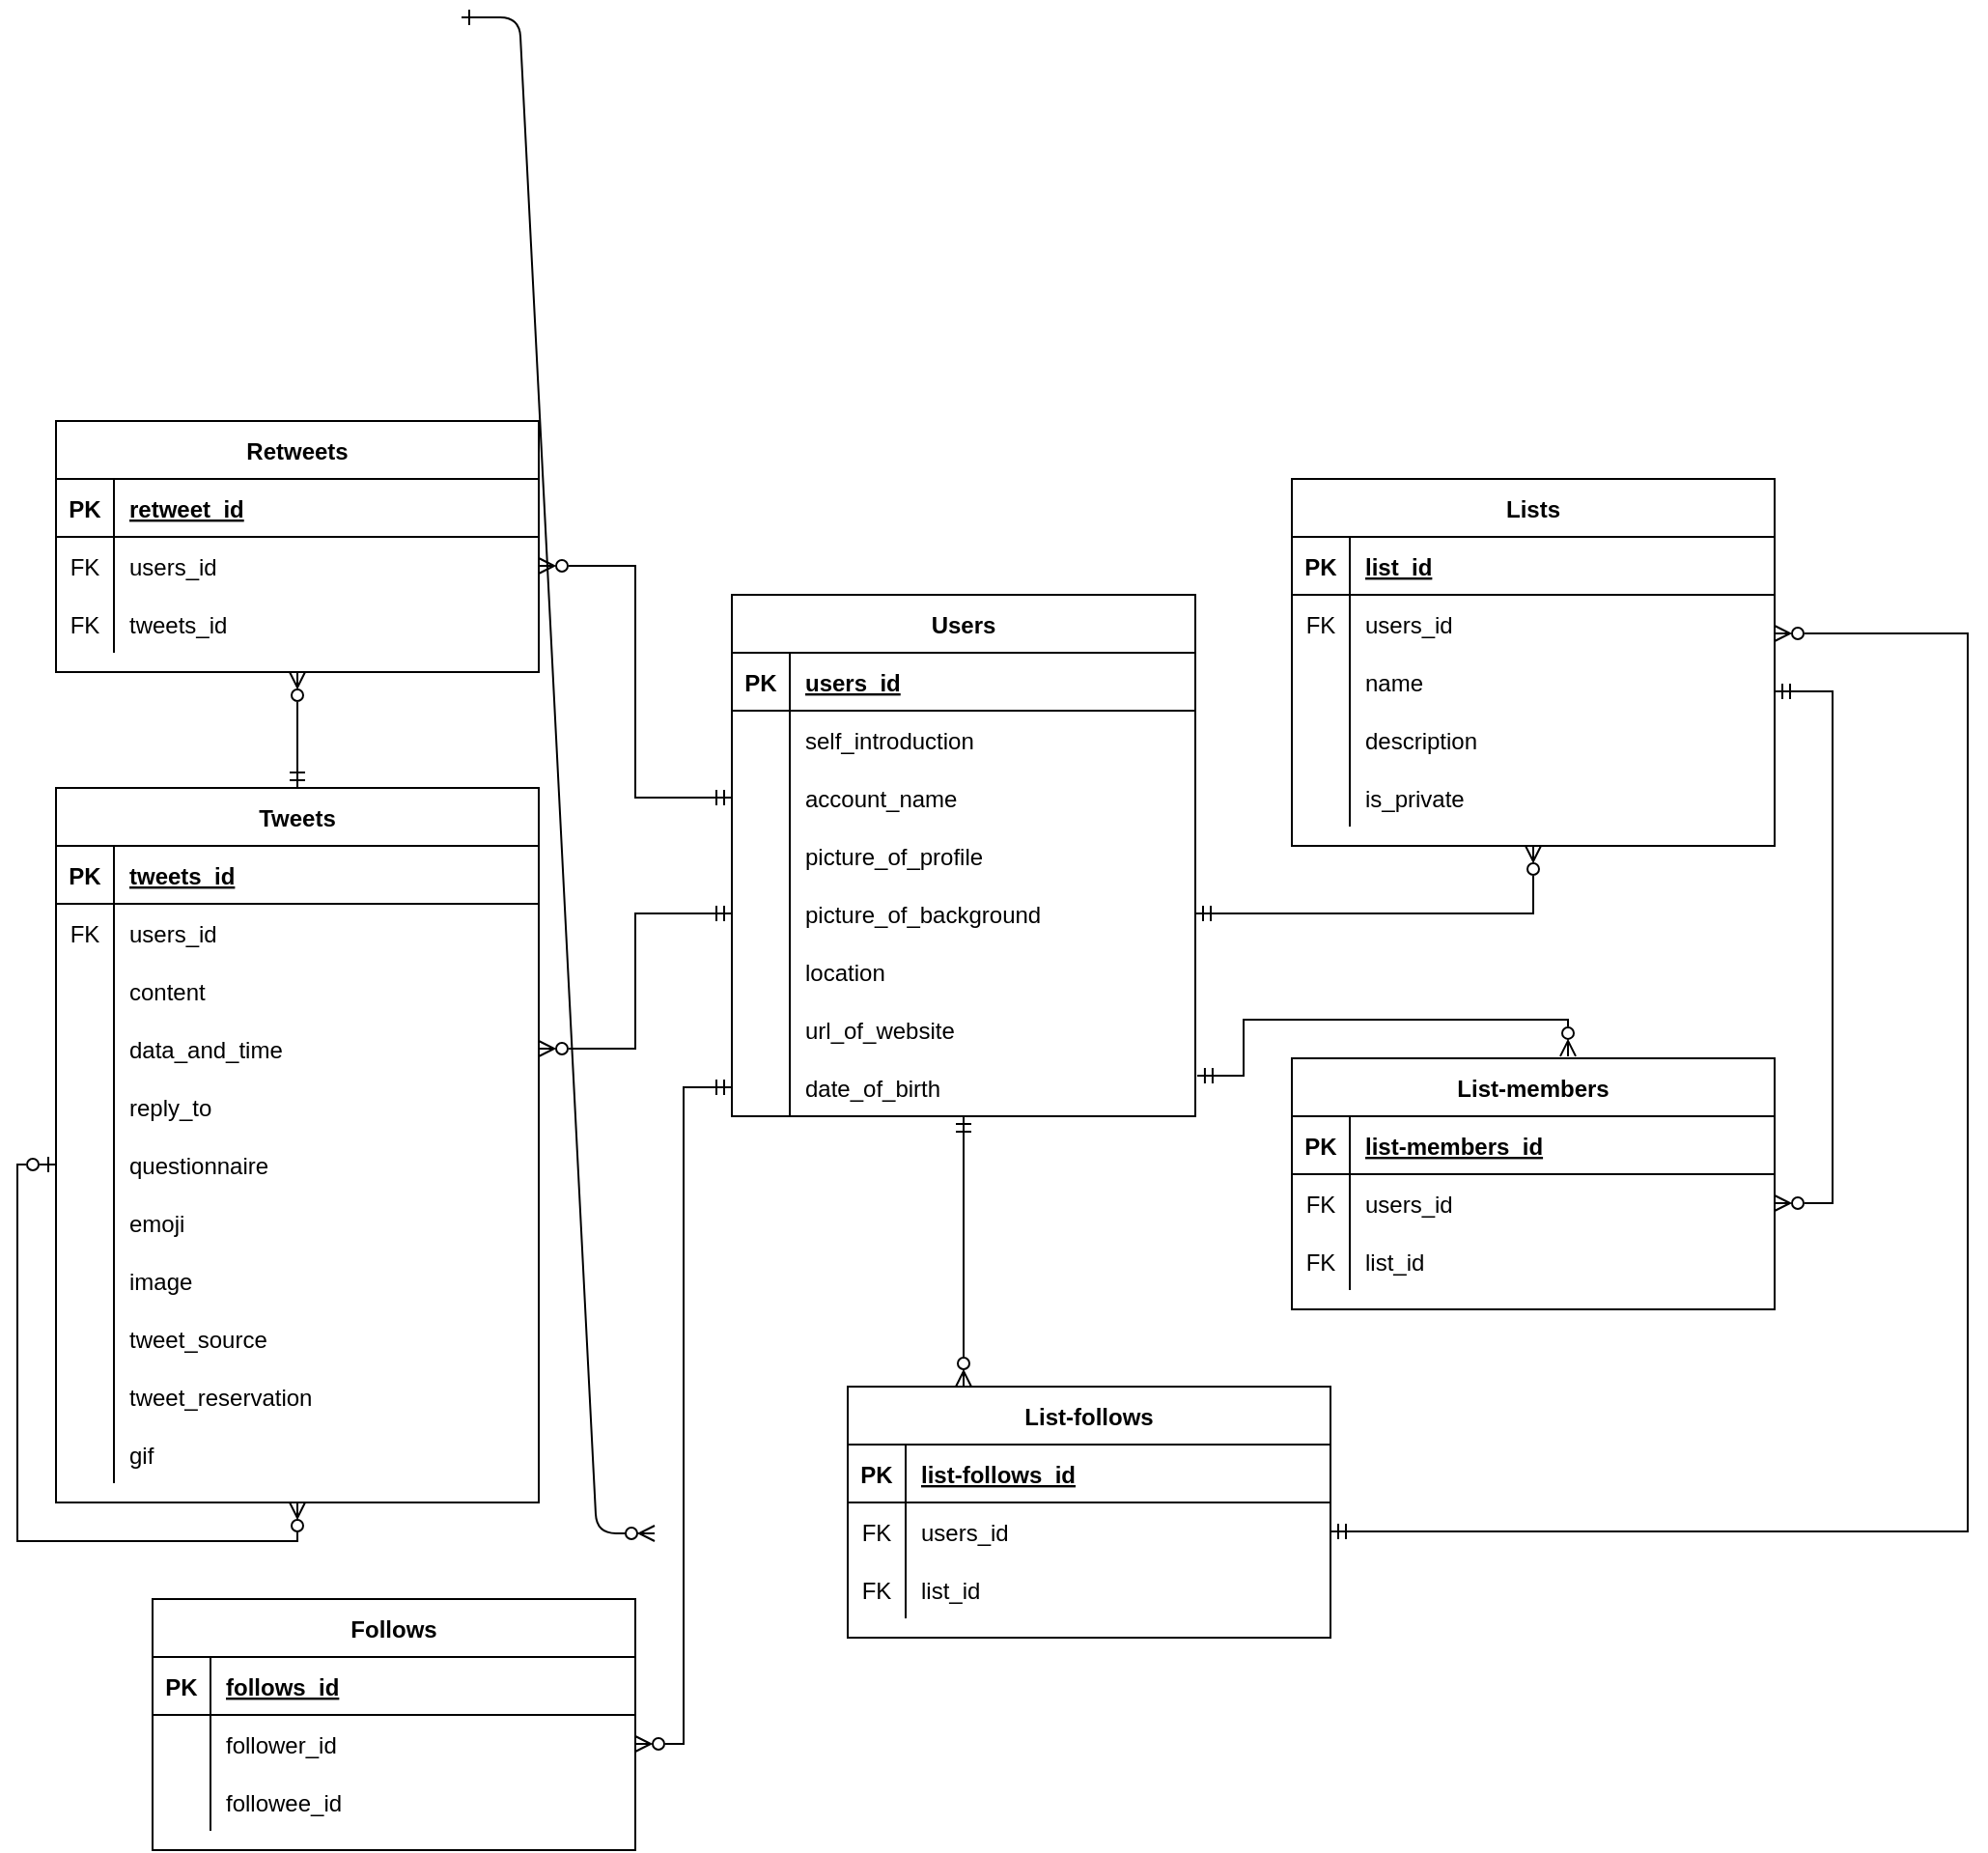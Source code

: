 <mxfile version="20.4.0" type="github">
  <diagram id="R2lEEEUBdFMjLlhIrx00" name="Page-1">
    <mxGraphModel dx="1501" dy="809" grid="1" gridSize="10" guides="1" tooltips="1" connect="1" arrows="1" fold="1" page="1" pageScale="1" pageWidth="1169" pageHeight="827" math="0" shadow="0" extFonts="Permanent Marker^https://fonts.googleapis.com/css?family=Permanent+Marker">
      <root>
        <mxCell id="0" />
        <mxCell id="1" parent="0" />
        <mxCell id="C-vyLk0tnHw3VtMMgP7b-1" value="" style="edgeStyle=entityRelationEdgeStyle;endArrow=ERzeroToMany;startArrow=ERone;endFill=1;startFill=0;" parent="1" target="C-vyLk0tnHw3VtMMgP7b-6" edge="1">
          <mxGeometry width="100" height="100" relative="1" as="geometry">
            <mxPoint x="340" y="-165.0" as="sourcePoint" />
            <mxPoint x="440" y="620" as="targetPoint" />
          </mxGeometry>
        </mxCell>
        <mxCell id="r38PuDG4reSHXDQMH3xo-49" value="Retweets" style="shape=table;startSize=30;container=1;collapsible=1;childLayout=tableLayout;fixedRows=1;rowLines=0;fontStyle=1;align=center;resizeLast=1;" parent="1" vertex="1">
          <mxGeometry x="130" y="44" width="250" height="130" as="geometry" />
        </mxCell>
        <mxCell id="r38PuDG4reSHXDQMH3xo-50" value="" style="shape=partialRectangle;collapsible=0;dropTarget=0;pointerEvents=0;fillColor=none;points=[[0,0.5],[1,0.5]];portConstraint=eastwest;top=0;left=0;right=0;bottom=1;" parent="r38PuDG4reSHXDQMH3xo-49" vertex="1">
          <mxGeometry y="30" width="250" height="30" as="geometry" />
        </mxCell>
        <mxCell id="r38PuDG4reSHXDQMH3xo-51" value="PK" style="shape=partialRectangle;overflow=hidden;connectable=0;fillColor=none;top=0;left=0;bottom=0;right=0;fontStyle=1;" parent="r38PuDG4reSHXDQMH3xo-50" vertex="1">
          <mxGeometry width="30" height="30" as="geometry">
            <mxRectangle width="30" height="30" as="alternateBounds" />
          </mxGeometry>
        </mxCell>
        <mxCell id="r38PuDG4reSHXDQMH3xo-52" value="retweet_id" style="shape=partialRectangle;overflow=hidden;connectable=0;fillColor=none;top=0;left=0;bottom=0;right=0;align=left;spacingLeft=6;fontStyle=5;" parent="r38PuDG4reSHXDQMH3xo-50" vertex="1">
          <mxGeometry x="30" width="220" height="30" as="geometry">
            <mxRectangle width="220" height="30" as="alternateBounds" />
          </mxGeometry>
        </mxCell>
        <mxCell id="r38PuDG4reSHXDQMH3xo-53" value="" style="shape=partialRectangle;collapsible=0;dropTarget=0;pointerEvents=0;fillColor=none;points=[[0,0.5],[1,0.5]];portConstraint=eastwest;top=0;left=0;right=0;bottom=0;" parent="r38PuDG4reSHXDQMH3xo-49" vertex="1">
          <mxGeometry y="60" width="250" height="30" as="geometry" />
        </mxCell>
        <mxCell id="r38PuDG4reSHXDQMH3xo-54" value="FK" style="shape=partialRectangle;overflow=hidden;connectable=0;fillColor=none;top=0;left=0;bottom=0;right=0;" parent="r38PuDG4reSHXDQMH3xo-53" vertex="1">
          <mxGeometry width="30" height="30" as="geometry">
            <mxRectangle width="30" height="30" as="alternateBounds" />
          </mxGeometry>
        </mxCell>
        <mxCell id="r38PuDG4reSHXDQMH3xo-55" value="users_id" style="shape=partialRectangle;overflow=hidden;connectable=0;fillColor=none;top=0;left=0;bottom=0;right=0;align=left;spacingLeft=6;" parent="r38PuDG4reSHXDQMH3xo-53" vertex="1">
          <mxGeometry x="30" width="220" height="30" as="geometry">
            <mxRectangle width="220" height="30" as="alternateBounds" />
          </mxGeometry>
        </mxCell>
        <mxCell id="r38PuDG4reSHXDQMH3xo-56" value="" style="shape=partialRectangle;collapsible=0;dropTarget=0;pointerEvents=0;fillColor=none;points=[[0,0.5],[1,0.5]];portConstraint=eastwest;top=0;left=0;right=0;bottom=0;" parent="r38PuDG4reSHXDQMH3xo-49" vertex="1">
          <mxGeometry y="90" width="250" height="30" as="geometry" />
        </mxCell>
        <mxCell id="r38PuDG4reSHXDQMH3xo-57" value="FK" style="shape=partialRectangle;overflow=hidden;connectable=0;fillColor=none;top=0;left=0;bottom=0;right=0;" parent="r38PuDG4reSHXDQMH3xo-56" vertex="1">
          <mxGeometry width="30" height="30" as="geometry">
            <mxRectangle width="30" height="30" as="alternateBounds" />
          </mxGeometry>
        </mxCell>
        <mxCell id="r38PuDG4reSHXDQMH3xo-58" value="tweets_id" style="shape=partialRectangle;overflow=hidden;connectable=0;fillColor=none;top=0;left=0;bottom=0;right=0;align=left;spacingLeft=6;" parent="r38PuDG4reSHXDQMH3xo-56" vertex="1">
          <mxGeometry x="30" width="220" height="30" as="geometry">
            <mxRectangle width="220" height="30" as="alternateBounds" />
          </mxGeometry>
        </mxCell>
        <mxCell id="r38PuDG4reSHXDQMH3xo-59" value="Follows" style="shape=table;startSize=30;container=1;collapsible=1;childLayout=tableLayout;fixedRows=1;rowLines=0;fontStyle=1;align=center;resizeLast=1;" parent="1" vertex="1">
          <mxGeometry x="180" y="654" width="250" height="130" as="geometry" />
        </mxCell>
        <mxCell id="r38PuDG4reSHXDQMH3xo-60" value="" style="shape=partialRectangle;collapsible=0;dropTarget=0;pointerEvents=0;fillColor=none;points=[[0,0.5],[1,0.5]];portConstraint=eastwest;top=0;left=0;right=0;bottom=1;" parent="r38PuDG4reSHXDQMH3xo-59" vertex="1">
          <mxGeometry y="30" width="250" height="30" as="geometry" />
        </mxCell>
        <mxCell id="r38PuDG4reSHXDQMH3xo-61" value="PK" style="shape=partialRectangle;overflow=hidden;connectable=0;fillColor=none;top=0;left=0;bottom=0;right=0;fontStyle=1;" parent="r38PuDG4reSHXDQMH3xo-60" vertex="1">
          <mxGeometry width="30" height="30" as="geometry">
            <mxRectangle width="30" height="30" as="alternateBounds" />
          </mxGeometry>
        </mxCell>
        <mxCell id="r38PuDG4reSHXDQMH3xo-62" value="follows_id" style="shape=partialRectangle;overflow=hidden;connectable=0;fillColor=none;top=0;left=0;bottom=0;right=0;align=left;spacingLeft=6;fontStyle=5;" parent="r38PuDG4reSHXDQMH3xo-60" vertex="1">
          <mxGeometry x="30" width="220" height="30" as="geometry">
            <mxRectangle width="220" height="30" as="alternateBounds" />
          </mxGeometry>
        </mxCell>
        <mxCell id="r38PuDG4reSHXDQMH3xo-63" value="" style="shape=partialRectangle;collapsible=0;dropTarget=0;pointerEvents=0;fillColor=none;points=[[0,0.5],[1,0.5]];portConstraint=eastwest;top=0;left=0;right=0;bottom=0;" parent="r38PuDG4reSHXDQMH3xo-59" vertex="1">
          <mxGeometry y="60" width="250" height="30" as="geometry" />
        </mxCell>
        <mxCell id="r38PuDG4reSHXDQMH3xo-64" value="" style="shape=partialRectangle;overflow=hidden;connectable=0;fillColor=none;top=0;left=0;bottom=0;right=0;" parent="r38PuDG4reSHXDQMH3xo-63" vertex="1">
          <mxGeometry width="30" height="30" as="geometry">
            <mxRectangle width="30" height="30" as="alternateBounds" />
          </mxGeometry>
        </mxCell>
        <mxCell id="r38PuDG4reSHXDQMH3xo-65" value="follower_id" style="shape=partialRectangle;overflow=hidden;connectable=0;fillColor=none;top=0;left=0;bottom=0;right=0;align=left;spacingLeft=6;" parent="r38PuDG4reSHXDQMH3xo-63" vertex="1">
          <mxGeometry x="30" width="220" height="30" as="geometry">
            <mxRectangle width="220" height="30" as="alternateBounds" />
          </mxGeometry>
        </mxCell>
        <mxCell id="r38PuDG4reSHXDQMH3xo-66" value="" style="shape=partialRectangle;collapsible=0;dropTarget=0;pointerEvents=0;fillColor=none;points=[[0,0.5],[1,0.5]];portConstraint=eastwest;top=0;left=0;right=0;bottom=0;" parent="r38PuDG4reSHXDQMH3xo-59" vertex="1">
          <mxGeometry y="90" width="250" height="30" as="geometry" />
        </mxCell>
        <mxCell id="r38PuDG4reSHXDQMH3xo-67" value="" style="shape=partialRectangle;overflow=hidden;connectable=0;fillColor=none;top=0;left=0;bottom=0;right=0;" parent="r38PuDG4reSHXDQMH3xo-66" vertex="1">
          <mxGeometry width="30" height="30" as="geometry">
            <mxRectangle width="30" height="30" as="alternateBounds" />
          </mxGeometry>
        </mxCell>
        <mxCell id="r38PuDG4reSHXDQMH3xo-68" value="followee_id" style="shape=partialRectangle;overflow=hidden;connectable=0;fillColor=none;top=0;left=0;bottom=0;right=0;align=left;spacingLeft=6;" parent="r38PuDG4reSHXDQMH3xo-66" vertex="1">
          <mxGeometry x="30" width="220" height="30" as="geometry">
            <mxRectangle width="220" height="30" as="alternateBounds" />
          </mxGeometry>
        </mxCell>
        <mxCell id="1hGb0DpN1uPvW0XTXhWg-100" style="edgeStyle=orthogonalEdgeStyle;rounded=0;orthogonalLoop=1;jettySize=auto;html=1;entryX=0.5;entryY=1;entryDx=0;entryDy=0;startArrow=ERmandOne;startFill=0;endArrow=ERzeroToMany;endFill=0;" edge="1" parent="1" source="r38PuDG4reSHXDQMH3xo-69" target="r38PuDG4reSHXDQMH3xo-49">
          <mxGeometry relative="1" as="geometry" />
        </mxCell>
        <mxCell id="r38PuDG4reSHXDQMH3xo-69" value="Tweets" style="shape=table;startSize=30;container=1;collapsible=1;childLayout=tableLayout;fixedRows=1;rowLines=0;fontStyle=1;align=center;resizeLast=1;" parent="1" vertex="1">
          <mxGeometry x="130" y="234" width="250" height="370" as="geometry" />
        </mxCell>
        <mxCell id="r38PuDG4reSHXDQMH3xo-70" value="" style="shape=partialRectangle;collapsible=0;dropTarget=0;pointerEvents=0;fillColor=none;points=[[0,0.5],[1,0.5]];portConstraint=eastwest;top=0;left=0;right=0;bottom=1;" parent="r38PuDG4reSHXDQMH3xo-69" vertex="1">
          <mxGeometry y="30" width="250" height="30" as="geometry" />
        </mxCell>
        <mxCell id="r38PuDG4reSHXDQMH3xo-71" value="PK" style="shape=partialRectangle;overflow=hidden;connectable=0;fillColor=none;top=0;left=0;bottom=0;right=0;fontStyle=1;" parent="r38PuDG4reSHXDQMH3xo-70" vertex="1">
          <mxGeometry width="30" height="30" as="geometry">
            <mxRectangle width="30" height="30" as="alternateBounds" />
          </mxGeometry>
        </mxCell>
        <mxCell id="r38PuDG4reSHXDQMH3xo-72" value="tweets_id" style="shape=partialRectangle;overflow=hidden;connectable=0;fillColor=none;top=0;left=0;bottom=0;right=0;align=left;spacingLeft=6;fontStyle=5;" parent="r38PuDG4reSHXDQMH3xo-70" vertex="1">
          <mxGeometry x="30" width="220" height="30" as="geometry">
            <mxRectangle width="220" height="30" as="alternateBounds" />
          </mxGeometry>
        </mxCell>
        <mxCell id="1hGb0DpN1uPvW0XTXhWg-75" style="edgeStyle=orthogonalEdgeStyle;rounded=0;orthogonalLoop=1;jettySize=auto;html=1;entryX=0.5;entryY=1;entryDx=0;entryDy=0;startArrow=ERzeroToOne;startFill=0;endArrow=ERzeroToMany;endFill=0;exitX=0;exitY=0.5;exitDx=0;exitDy=0;" edge="1" parent="r38PuDG4reSHXDQMH3xo-69" source="1hGb0DpN1uPvW0XTXhWg-110" target="r38PuDG4reSHXDQMH3xo-69">
          <mxGeometry relative="1" as="geometry">
            <Array as="points">
              <mxPoint x="-20" y="195" />
              <mxPoint x="-20" y="390" />
              <mxPoint x="125" y="390" />
            </Array>
          </mxGeometry>
        </mxCell>
        <mxCell id="1hGb0DpN1uPvW0XTXhWg-72" value="" style="shape=partialRectangle;collapsible=0;dropTarget=0;pointerEvents=0;fillColor=none;points=[[0,0.5],[1,0.5]];portConstraint=eastwest;top=0;left=0;right=0;bottom=0;" vertex="1" parent="r38PuDG4reSHXDQMH3xo-69">
          <mxGeometry y="60" width="250" height="30" as="geometry" />
        </mxCell>
        <mxCell id="1hGb0DpN1uPvW0XTXhWg-73" value="FK" style="shape=partialRectangle;overflow=hidden;connectable=0;fillColor=none;top=0;left=0;bottom=0;right=0;" vertex="1" parent="1hGb0DpN1uPvW0XTXhWg-72">
          <mxGeometry width="30" height="30" as="geometry">
            <mxRectangle width="30" height="30" as="alternateBounds" />
          </mxGeometry>
        </mxCell>
        <mxCell id="1hGb0DpN1uPvW0XTXhWg-74" value="users_id" style="shape=partialRectangle;overflow=hidden;connectable=0;fillColor=none;top=0;left=0;bottom=0;right=0;align=left;spacingLeft=6;" vertex="1" parent="1hGb0DpN1uPvW0XTXhWg-72">
          <mxGeometry x="30" width="220" height="30" as="geometry">
            <mxRectangle width="220" height="30" as="alternateBounds" />
          </mxGeometry>
        </mxCell>
        <mxCell id="r38PuDG4reSHXDQMH3xo-73" value="" style="shape=partialRectangle;collapsible=0;dropTarget=0;pointerEvents=0;fillColor=none;points=[[0,0.5],[1,0.5]];portConstraint=eastwest;top=0;left=0;right=0;bottom=0;" parent="r38PuDG4reSHXDQMH3xo-69" vertex="1">
          <mxGeometry y="90" width="250" height="30" as="geometry" />
        </mxCell>
        <mxCell id="r38PuDG4reSHXDQMH3xo-74" value="" style="shape=partialRectangle;overflow=hidden;connectable=0;fillColor=none;top=0;left=0;bottom=0;right=0;" parent="r38PuDG4reSHXDQMH3xo-73" vertex="1">
          <mxGeometry width="30" height="30" as="geometry">
            <mxRectangle width="30" height="30" as="alternateBounds" />
          </mxGeometry>
        </mxCell>
        <mxCell id="r38PuDG4reSHXDQMH3xo-75" value="content" style="shape=partialRectangle;overflow=hidden;connectable=0;fillColor=none;top=0;left=0;bottom=0;right=0;align=left;spacingLeft=6;" parent="r38PuDG4reSHXDQMH3xo-73" vertex="1">
          <mxGeometry x="30" width="220" height="30" as="geometry">
            <mxRectangle width="220" height="30" as="alternateBounds" />
          </mxGeometry>
        </mxCell>
        <mxCell id="r38PuDG4reSHXDQMH3xo-76" value="" style="shape=partialRectangle;collapsible=0;dropTarget=0;pointerEvents=0;fillColor=none;points=[[0,0.5],[1,0.5]];portConstraint=eastwest;top=0;left=0;right=0;bottom=0;" parent="r38PuDG4reSHXDQMH3xo-69" vertex="1">
          <mxGeometry y="120" width="250" height="30" as="geometry" />
        </mxCell>
        <mxCell id="r38PuDG4reSHXDQMH3xo-77" value="" style="shape=partialRectangle;overflow=hidden;connectable=0;fillColor=none;top=0;left=0;bottom=0;right=0;" parent="r38PuDG4reSHXDQMH3xo-76" vertex="1">
          <mxGeometry width="30" height="30" as="geometry">
            <mxRectangle width="30" height="30" as="alternateBounds" />
          </mxGeometry>
        </mxCell>
        <mxCell id="r38PuDG4reSHXDQMH3xo-78" value="data_and_time" style="shape=partialRectangle;overflow=hidden;connectable=0;fillColor=none;top=0;left=0;bottom=0;right=0;align=left;spacingLeft=6;" parent="r38PuDG4reSHXDQMH3xo-76" vertex="1">
          <mxGeometry x="30" width="220" height="30" as="geometry">
            <mxRectangle width="220" height="30" as="alternateBounds" />
          </mxGeometry>
        </mxCell>
        <mxCell id="1hGb0DpN1uPvW0XTXhWg-25" style="shape=partialRectangle;collapsible=0;dropTarget=0;pointerEvents=0;fillColor=none;points=[[0,0.5],[1,0.5]];portConstraint=eastwest;top=0;left=0;right=0;bottom=0;" vertex="1" parent="r38PuDG4reSHXDQMH3xo-69">
          <mxGeometry y="150" width="250" height="30" as="geometry" />
        </mxCell>
        <mxCell id="1hGb0DpN1uPvW0XTXhWg-26" style="shape=partialRectangle;overflow=hidden;connectable=0;fillColor=none;top=0;left=0;bottom=0;right=0;" vertex="1" parent="1hGb0DpN1uPvW0XTXhWg-25">
          <mxGeometry width="30" height="30" as="geometry">
            <mxRectangle width="30" height="30" as="alternateBounds" />
          </mxGeometry>
        </mxCell>
        <mxCell id="1hGb0DpN1uPvW0XTXhWg-27" value="reply_to" style="shape=partialRectangle;overflow=hidden;connectable=0;fillColor=none;top=0;left=0;bottom=0;right=0;align=left;spacingLeft=6;" vertex="1" parent="1hGb0DpN1uPvW0XTXhWg-25">
          <mxGeometry x="30" width="220" height="30" as="geometry">
            <mxRectangle width="220" height="30" as="alternateBounds" />
          </mxGeometry>
        </mxCell>
        <mxCell id="1hGb0DpN1uPvW0XTXhWg-110" style="shape=partialRectangle;collapsible=0;dropTarget=0;pointerEvents=0;fillColor=none;points=[[0,0.5],[1,0.5]];portConstraint=eastwest;top=0;left=0;right=0;bottom=0;" vertex="1" parent="r38PuDG4reSHXDQMH3xo-69">
          <mxGeometry y="180" width="250" height="30" as="geometry" />
        </mxCell>
        <mxCell id="1hGb0DpN1uPvW0XTXhWg-111" style="shape=partialRectangle;overflow=hidden;connectable=0;fillColor=none;top=0;left=0;bottom=0;right=0;" vertex="1" parent="1hGb0DpN1uPvW0XTXhWg-110">
          <mxGeometry width="30" height="30" as="geometry">
            <mxRectangle width="30" height="30" as="alternateBounds" />
          </mxGeometry>
        </mxCell>
        <mxCell id="1hGb0DpN1uPvW0XTXhWg-112" value="questionnaire" style="shape=partialRectangle;overflow=hidden;connectable=0;fillColor=none;top=0;left=0;bottom=0;right=0;align=left;spacingLeft=6;" vertex="1" parent="1hGb0DpN1uPvW0XTXhWg-110">
          <mxGeometry x="30" width="220" height="30" as="geometry">
            <mxRectangle width="220" height="30" as="alternateBounds" />
          </mxGeometry>
        </mxCell>
        <mxCell id="1hGb0DpN1uPvW0XTXhWg-113" style="shape=partialRectangle;collapsible=0;dropTarget=0;pointerEvents=0;fillColor=none;points=[[0,0.5],[1,0.5]];portConstraint=eastwest;top=0;left=0;right=0;bottom=0;" vertex="1" parent="r38PuDG4reSHXDQMH3xo-69">
          <mxGeometry y="210" width="250" height="30" as="geometry" />
        </mxCell>
        <mxCell id="1hGb0DpN1uPvW0XTXhWg-114" style="shape=partialRectangle;overflow=hidden;connectable=0;fillColor=none;top=0;left=0;bottom=0;right=0;" vertex="1" parent="1hGb0DpN1uPvW0XTXhWg-113">
          <mxGeometry width="30" height="30" as="geometry">
            <mxRectangle width="30" height="30" as="alternateBounds" />
          </mxGeometry>
        </mxCell>
        <mxCell id="1hGb0DpN1uPvW0XTXhWg-115" value="emoji" style="shape=partialRectangle;overflow=hidden;connectable=0;fillColor=none;top=0;left=0;bottom=0;right=0;align=left;spacingLeft=6;" vertex="1" parent="1hGb0DpN1uPvW0XTXhWg-113">
          <mxGeometry x="30" width="220" height="30" as="geometry">
            <mxRectangle width="220" height="30" as="alternateBounds" />
          </mxGeometry>
        </mxCell>
        <mxCell id="1hGb0DpN1uPvW0XTXhWg-28" style="shape=partialRectangle;collapsible=0;dropTarget=0;pointerEvents=0;fillColor=none;points=[[0,0.5],[1,0.5]];portConstraint=eastwest;top=0;left=0;right=0;bottom=0;" vertex="1" parent="r38PuDG4reSHXDQMH3xo-69">
          <mxGeometry y="240" width="250" height="30" as="geometry" />
        </mxCell>
        <mxCell id="1hGb0DpN1uPvW0XTXhWg-29" style="shape=partialRectangle;overflow=hidden;connectable=0;fillColor=none;top=0;left=0;bottom=0;right=0;" vertex="1" parent="1hGb0DpN1uPvW0XTXhWg-28">
          <mxGeometry width="30" height="30" as="geometry">
            <mxRectangle width="30" height="30" as="alternateBounds" />
          </mxGeometry>
        </mxCell>
        <mxCell id="1hGb0DpN1uPvW0XTXhWg-30" value="image    " style="shape=partialRectangle;overflow=hidden;connectable=0;fillColor=none;top=0;left=0;bottom=0;right=0;align=left;spacingLeft=6;" vertex="1" parent="1hGb0DpN1uPvW0XTXhWg-28">
          <mxGeometry x="30" width="220" height="30" as="geometry">
            <mxRectangle width="220" height="30" as="alternateBounds" />
          </mxGeometry>
        </mxCell>
        <mxCell id="1hGb0DpN1uPvW0XTXhWg-66" style="shape=partialRectangle;collapsible=0;dropTarget=0;pointerEvents=0;fillColor=none;points=[[0,0.5],[1,0.5]];portConstraint=eastwest;top=0;left=0;right=0;bottom=0;" vertex="1" parent="r38PuDG4reSHXDQMH3xo-69">
          <mxGeometry y="270" width="250" height="30" as="geometry" />
        </mxCell>
        <mxCell id="1hGb0DpN1uPvW0XTXhWg-67" style="shape=partialRectangle;overflow=hidden;connectable=0;fillColor=none;top=0;left=0;bottom=0;right=0;" vertex="1" parent="1hGb0DpN1uPvW0XTXhWg-66">
          <mxGeometry width="30" height="30" as="geometry">
            <mxRectangle width="30" height="30" as="alternateBounds" />
          </mxGeometry>
        </mxCell>
        <mxCell id="1hGb0DpN1uPvW0XTXhWg-68" value="tweet_source" style="shape=partialRectangle;overflow=hidden;connectable=0;fillColor=none;top=0;left=0;bottom=0;right=0;align=left;spacingLeft=6;" vertex="1" parent="1hGb0DpN1uPvW0XTXhWg-66">
          <mxGeometry x="30" width="220" height="30" as="geometry">
            <mxRectangle width="220" height="30" as="alternateBounds" />
          </mxGeometry>
        </mxCell>
        <mxCell id="1hGb0DpN1uPvW0XTXhWg-116" style="shape=partialRectangle;collapsible=0;dropTarget=0;pointerEvents=0;fillColor=none;points=[[0,0.5],[1,0.5]];portConstraint=eastwest;top=0;left=0;right=0;bottom=0;" vertex="1" parent="r38PuDG4reSHXDQMH3xo-69">
          <mxGeometry y="300" width="250" height="30" as="geometry" />
        </mxCell>
        <mxCell id="1hGb0DpN1uPvW0XTXhWg-117" style="shape=partialRectangle;overflow=hidden;connectable=0;fillColor=none;top=0;left=0;bottom=0;right=0;" vertex="1" parent="1hGb0DpN1uPvW0XTXhWg-116">
          <mxGeometry width="30" height="30" as="geometry">
            <mxRectangle width="30" height="30" as="alternateBounds" />
          </mxGeometry>
        </mxCell>
        <mxCell id="1hGb0DpN1uPvW0XTXhWg-118" value="tweet_reservation    " style="shape=partialRectangle;overflow=hidden;connectable=0;fillColor=none;top=0;left=0;bottom=0;right=0;align=left;spacingLeft=6;" vertex="1" parent="1hGb0DpN1uPvW0XTXhWg-116">
          <mxGeometry x="30" width="220" height="30" as="geometry">
            <mxRectangle width="220" height="30" as="alternateBounds" />
          </mxGeometry>
        </mxCell>
        <mxCell id="1hGb0DpN1uPvW0XTXhWg-107" style="shape=partialRectangle;collapsible=0;dropTarget=0;pointerEvents=0;fillColor=none;points=[[0,0.5],[1,0.5]];portConstraint=eastwest;top=0;left=0;right=0;bottom=0;" vertex="1" parent="r38PuDG4reSHXDQMH3xo-69">
          <mxGeometry y="330" width="250" height="30" as="geometry" />
        </mxCell>
        <mxCell id="1hGb0DpN1uPvW0XTXhWg-108" style="shape=partialRectangle;overflow=hidden;connectable=0;fillColor=none;top=0;left=0;bottom=0;right=0;" vertex="1" parent="1hGb0DpN1uPvW0XTXhWg-107">
          <mxGeometry width="30" height="30" as="geometry">
            <mxRectangle width="30" height="30" as="alternateBounds" />
          </mxGeometry>
        </mxCell>
        <mxCell id="1hGb0DpN1uPvW0XTXhWg-109" value="gif" style="shape=partialRectangle;overflow=hidden;connectable=0;fillColor=none;top=0;left=0;bottom=0;right=0;align=left;spacingLeft=6;" vertex="1" parent="1hGb0DpN1uPvW0XTXhWg-107">
          <mxGeometry x="30" width="220" height="30" as="geometry">
            <mxRectangle width="220" height="30" as="alternateBounds" />
          </mxGeometry>
        </mxCell>
        <mxCell id="1hGb0DpN1uPvW0XTXhWg-95" style="edgeStyle=orthogonalEdgeStyle;rounded=0;orthogonalLoop=1;jettySize=auto;html=1;entryX=1;entryY=0.5;entryDx=0;entryDy=0;startArrow=ERmandOne;startFill=0;endArrow=ERzeroToMany;endFill=0;" edge="1" parent="1" source="r38PuDG4reSHXDQMH3xo-79" target="r38PuDG4reSHXDQMH3xo-103">
          <mxGeometry relative="1" as="geometry">
            <Array as="points">
              <mxPoint x="1050" y="184" />
              <mxPoint x="1050" y="449" />
            </Array>
          </mxGeometry>
        </mxCell>
        <mxCell id="r38PuDG4reSHXDQMH3xo-79" value="Lists" style="shape=table;startSize=30;container=1;collapsible=1;childLayout=tableLayout;fixedRows=1;rowLines=0;fontStyle=1;align=center;resizeLast=1;" parent="1" vertex="1">
          <mxGeometry x="770" y="74" width="250" height="190" as="geometry" />
        </mxCell>
        <mxCell id="r38PuDG4reSHXDQMH3xo-80" value="" style="shape=partialRectangle;collapsible=0;dropTarget=0;pointerEvents=0;fillColor=none;points=[[0,0.5],[1,0.5]];portConstraint=eastwest;top=0;left=0;right=0;bottom=1;" parent="r38PuDG4reSHXDQMH3xo-79" vertex="1">
          <mxGeometry y="30" width="250" height="30" as="geometry" />
        </mxCell>
        <mxCell id="r38PuDG4reSHXDQMH3xo-81" value="PK" style="shape=partialRectangle;overflow=hidden;connectable=0;fillColor=none;top=0;left=0;bottom=0;right=0;fontStyle=1;" parent="r38PuDG4reSHXDQMH3xo-80" vertex="1">
          <mxGeometry width="30" height="30" as="geometry">
            <mxRectangle width="30" height="30" as="alternateBounds" />
          </mxGeometry>
        </mxCell>
        <mxCell id="r38PuDG4reSHXDQMH3xo-82" value="list_id" style="shape=partialRectangle;overflow=hidden;connectable=0;fillColor=none;top=0;left=0;bottom=0;right=0;align=left;spacingLeft=6;fontStyle=5;" parent="r38PuDG4reSHXDQMH3xo-80" vertex="1">
          <mxGeometry x="30" width="220" height="30" as="geometry">
            <mxRectangle width="220" height="30" as="alternateBounds" />
          </mxGeometry>
        </mxCell>
        <mxCell id="r38PuDG4reSHXDQMH3xo-83" value="" style="shape=partialRectangle;collapsible=0;dropTarget=0;pointerEvents=0;fillColor=none;points=[[0,0.5],[1,0.5]];portConstraint=eastwest;top=0;left=0;right=0;bottom=0;" parent="r38PuDG4reSHXDQMH3xo-79" vertex="1">
          <mxGeometry y="60" width="250" height="30" as="geometry" />
        </mxCell>
        <mxCell id="r38PuDG4reSHXDQMH3xo-84" value="FK" style="shape=partialRectangle;overflow=hidden;connectable=0;fillColor=none;top=0;left=0;bottom=0;right=0;" parent="r38PuDG4reSHXDQMH3xo-83" vertex="1">
          <mxGeometry width="30" height="30" as="geometry">
            <mxRectangle width="30" height="30" as="alternateBounds" />
          </mxGeometry>
        </mxCell>
        <mxCell id="r38PuDG4reSHXDQMH3xo-85" value="users_id" style="shape=partialRectangle;overflow=hidden;connectable=0;fillColor=none;top=0;left=0;bottom=0;right=0;align=left;spacingLeft=6;" parent="r38PuDG4reSHXDQMH3xo-83" vertex="1">
          <mxGeometry x="30" width="220" height="30" as="geometry">
            <mxRectangle width="220" height="30" as="alternateBounds" />
          </mxGeometry>
        </mxCell>
        <mxCell id="1hGb0DpN1uPvW0XTXhWg-16" style="shape=partialRectangle;collapsible=0;dropTarget=0;pointerEvents=0;fillColor=none;points=[[0,0.5],[1,0.5]];portConstraint=eastwest;top=0;left=0;right=0;bottom=0;" vertex="1" parent="r38PuDG4reSHXDQMH3xo-79">
          <mxGeometry y="90" width="250" height="30" as="geometry" />
        </mxCell>
        <mxCell id="1hGb0DpN1uPvW0XTXhWg-17" style="shape=partialRectangle;overflow=hidden;connectable=0;fillColor=none;top=0;left=0;bottom=0;right=0;" vertex="1" parent="1hGb0DpN1uPvW0XTXhWg-16">
          <mxGeometry width="30" height="30" as="geometry">
            <mxRectangle width="30" height="30" as="alternateBounds" />
          </mxGeometry>
        </mxCell>
        <mxCell id="1hGb0DpN1uPvW0XTXhWg-18" value="name" style="shape=partialRectangle;overflow=hidden;connectable=0;fillColor=none;top=0;left=0;bottom=0;right=0;align=left;spacingLeft=6;" vertex="1" parent="1hGb0DpN1uPvW0XTXhWg-16">
          <mxGeometry x="30" width="220" height="30" as="geometry">
            <mxRectangle width="220" height="30" as="alternateBounds" />
          </mxGeometry>
        </mxCell>
        <mxCell id="1hGb0DpN1uPvW0XTXhWg-19" style="shape=partialRectangle;collapsible=0;dropTarget=0;pointerEvents=0;fillColor=none;points=[[0,0.5],[1,0.5]];portConstraint=eastwest;top=0;left=0;right=0;bottom=0;" vertex="1" parent="r38PuDG4reSHXDQMH3xo-79">
          <mxGeometry y="120" width="250" height="30" as="geometry" />
        </mxCell>
        <mxCell id="1hGb0DpN1uPvW0XTXhWg-20" style="shape=partialRectangle;overflow=hidden;connectable=0;fillColor=none;top=0;left=0;bottom=0;right=0;" vertex="1" parent="1hGb0DpN1uPvW0XTXhWg-19">
          <mxGeometry width="30" height="30" as="geometry">
            <mxRectangle width="30" height="30" as="alternateBounds" />
          </mxGeometry>
        </mxCell>
        <mxCell id="1hGb0DpN1uPvW0XTXhWg-21" value="description" style="shape=partialRectangle;overflow=hidden;connectable=0;fillColor=none;top=0;left=0;bottom=0;right=0;align=left;spacingLeft=6;" vertex="1" parent="1hGb0DpN1uPvW0XTXhWg-19">
          <mxGeometry x="30" width="220" height="30" as="geometry">
            <mxRectangle width="220" height="30" as="alternateBounds" />
          </mxGeometry>
        </mxCell>
        <mxCell id="1hGb0DpN1uPvW0XTXhWg-120" style="shape=partialRectangle;collapsible=0;dropTarget=0;pointerEvents=0;fillColor=none;points=[[0,0.5],[1,0.5]];portConstraint=eastwest;top=0;left=0;right=0;bottom=0;" vertex="1" parent="r38PuDG4reSHXDQMH3xo-79">
          <mxGeometry y="150" width="250" height="30" as="geometry" />
        </mxCell>
        <mxCell id="1hGb0DpN1uPvW0XTXhWg-121" style="shape=partialRectangle;overflow=hidden;connectable=0;fillColor=none;top=0;left=0;bottom=0;right=0;" vertex="1" parent="1hGb0DpN1uPvW0XTXhWg-120">
          <mxGeometry width="30" height="30" as="geometry">
            <mxRectangle width="30" height="30" as="alternateBounds" />
          </mxGeometry>
        </mxCell>
        <mxCell id="1hGb0DpN1uPvW0XTXhWg-122" value="is_private" style="shape=partialRectangle;overflow=hidden;connectable=0;fillColor=none;top=0;left=0;bottom=0;right=0;align=left;spacingLeft=6;" vertex="1" parent="1hGb0DpN1uPvW0XTXhWg-120">
          <mxGeometry x="30" width="220" height="30" as="geometry">
            <mxRectangle width="220" height="30" as="alternateBounds" />
          </mxGeometry>
        </mxCell>
        <mxCell id="r38PuDG4reSHXDQMH3xo-89" value="List-follows" style="shape=table;startSize=30;container=1;collapsible=1;childLayout=tableLayout;fixedRows=1;rowLines=0;fontStyle=1;align=center;resizeLast=1;" parent="1" vertex="1">
          <mxGeometry x="540" y="544" width="250" height="130" as="geometry" />
        </mxCell>
        <mxCell id="r38PuDG4reSHXDQMH3xo-90" value="" style="shape=partialRectangle;collapsible=0;dropTarget=0;pointerEvents=0;fillColor=none;points=[[0,0.5],[1,0.5]];portConstraint=eastwest;top=0;left=0;right=0;bottom=1;" parent="r38PuDG4reSHXDQMH3xo-89" vertex="1">
          <mxGeometry y="30" width="250" height="30" as="geometry" />
        </mxCell>
        <mxCell id="r38PuDG4reSHXDQMH3xo-91" value="PK" style="shape=partialRectangle;overflow=hidden;connectable=0;fillColor=none;top=0;left=0;bottom=0;right=0;fontStyle=1;" parent="r38PuDG4reSHXDQMH3xo-90" vertex="1">
          <mxGeometry width="30" height="30" as="geometry">
            <mxRectangle width="30" height="30" as="alternateBounds" />
          </mxGeometry>
        </mxCell>
        <mxCell id="r38PuDG4reSHXDQMH3xo-92" value="list-follows_id" style="shape=partialRectangle;overflow=hidden;connectable=0;fillColor=none;top=0;left=0;bottom=0;right=0;align=left;spacingLeft=6;fontStyle=5;" parent="r38PuDG4reSHXDQMH3xo-90" vertex="1">
          <mxGeometry x="30" width="220" height="30" as="geometry">
            <mxRectangle width="220" height="30" as="alternateBounds" />
          </mxGeometry>
        </mxCell>
        <mxCell id="r38PuDG4reSHXDQMH3xo-93" value="" style="shape=partialRectangle;collapsible=0;dropTarget=0;pointerEvents=0;fillColor=none;points=[[0,0.5],[1,0.5]];portConstraint=eastwest;top=0;left=0;right=0;bottom=0;" parent="r38PuDG4reSHXDQMH3xo-89" vertex="1">
          <mxGeometry y="60" width="250" height="30" as="geometry" />
        </mxCell>
        <mxCell id="r38PuDG4reSHXDQMH3xo-94" value="FK" style="shape=partialRectangle;overflow=hidden;connectable=0;fillColor=none;top=0;left=0;bottom=0;right=0;" parent="r38PuDG4reSHXDQMH3xo-93" vertex="1">
          <mxGeometry width="30" height="30" as="geometry">
            <mxRectangle width="30" height="30" as="alternateBounds" />
          </mxGeometry>
        </mxCell>
        <mxCell id="r38PuDG4reSHXDQMH3xo-95" value="users_id" style="shape=partialRectangle;overflow=hidden;connectable=0;fillColor=none;top=0;left=0;bottom=0;right=0;align=left;spacingLeft=6;" parent="r38PuDG4reSHXDQMH3xo-93" vertex="1">
          <mxGeometry x="30" width="220" height="30" as="geometry">
            <mxRectangle width="220" height="30" as="alternateBounds" />
          </mxGeometry>
        </mxCell>
        <mxCell id="r38PuDG4reSHXDQMH3xo-96" value="" style="shape=partialRectangle;collapsible=0;dropTarget=0;pointerEvents=0;fillColor=none;points=[[0,0.5],[1,0.5]];portConstraint=eastwest;top=0;left=0;right=0;bottom=0;" parent="r38PuDG4reSHXDQMH3xo-89" vertex="1">
          <mxGeometry y="90" width="250" height="30" as="geometry" />
        </mxCell>
        <mxCell id="r38PuDG4reSHXDQMH3xo-97" value="FK" style="shape=partialRectangle;overflow=hidden;connectable=0;fillColor=none;top=0;left=0;bottom=0;right=0;" parent="r38PuDG4reSHXDQMH3xo-96" vertex="1">
          <mxGeometry width="30" height="30" as="geometry">
            <mxRectangle width="30" height="30" as="alternateBounds" />
          </mxGeometry>
        </mxCell>
        <mxCell id="r38PuDG4reSHXDQMH3xo-98" value="list_id" style="shape=partialRectangle;overflow=hidden;connectable=0;fillColor=none;top=0;left=0;bottom=0;right=0;align=left;spacingLeft=6;" parent="r38PuDG4reSHXDQMH3xo-96" vertex="1">
          <mxGeometry x="30" width="220" height="30" as="geometry">
            <mxRectangle width="220" height="30" as="alternateBounds" />
          </mxGeometry>
        </mxCell>
        <mxCell id="r38PuDG4reSHXDQMH3xo-99" value="List-members" style="shape=table;startSize=30;container=1;collapsible=1;childLayout=tableLayout;fixedRows=1;rowLines=0;fontStyle=1;align=center;resizeLast=1;" parent="1" vertex="1">
          <mxGeometry x="770" y="374" width="250" height="130" as="geometry" />
        </mxCell>
        <mxCell id="r38PuDG4reSHXDQMH3xo-100" value="" style="shape=partialRectangle;collapsible=0;dropTarget=0;pointerEvents=0;fillColor=none;points=[[0,0.5],[1,0.5]];portConstraint=eastwest;top=0;left=0;right=0;bottom=1;" parent="r38PuDG4reSHXDQMH3xo-99" vertex="1">
          <mxGeometry y="30" width="250" height="30" as="geometry" />
        </mxCell>
        <mxCell id="r38PuDG4reSHXDQMH3xo-101" value="PK" style="shape=partialRectangle;overflow=hidden;connectable=0;fillColor=none;top=0;left=0;bottom=0;right=0;fontStyle=1;" parent="r38PuDG4reSHXDQMH3xo-100" vertex="1">
          <mxGeometry width="30" height="30" as="geometry">
            <mxRectangle width="30" height="30" as="alternateBounds" />
          </mxGeometry>
        </mxCell>
        <mxCell id="r38PuDG4reSHXDQMH3xo-102" value="list-members_id" style="shape=partialRectangle;overflow=hidden;connectable=0;fillColor=none;top=0;left=0;bottom=0;right=0;align=left;spacingLeft=6;fontStyle=5;" parent="r38PuDG4reSHXDQMH3xo-100" vertex="1">
          <mxGeometry x="30" width="220" height="30" as="geometry">
            <mxRectangle width="220" height="30" as="alternateBounds" />
          </mxGeometry>
        </mxCell>
        <mxCell id="r38PuDG4reSHXDQMH3xo-103" value="" style="shape=partialRectangle;collapsible=0;dropTarget=0;pointerEvents=0;fillColor=none;points=[[0,0.5],[1,0.5]];portConstraint=eastwest;top=0;left=0;right=0;bottom=0;" parent="r38PuDG4reSHXDQMH3xo-99" vertex="1">
          <mxGeometry y="60" width="250" height="30" as="geometry" />
        </mxCell>
        <mxCell id="r38PuDG4reSHXDQMH3xo-104" value="FK" style="shape=partialRectangle;overflow=hidden;connectable=0;fillColor=none;top=0;left=0;bottom=0;right=0;" parent="r38PuDG4reSHXDQMH3xo-103" vertex="1">
          <mxGeometry width="30" height="30" as="geometry">
            <mxRectangle width="30" height="30" as="alternateBounds" />
          </mxGeometry>
        </mxCell>
        <mxCell id="r38PuDG4reSHXDQMH3xo-105" value="users_id" style="shape=partialRectangle;overflow=hidden;connectable=0;fillColor=none;top=0;left=0;bottom=0;right=0;align=left;spacingLeft=6;" parent="r38PuDG4reSHXDQMH3xo-103" vertex="1">
          <mxGeometry x="30" width="220" height="30" as="geometry">
            <mxRectangle width="220" height="30" as="alternateBounds" />
          </mxGeometry>
        </mxCell>
        <mxCell id="r38PuDG4reSHXDQMH3xo-106" value="" style="shape=partialRectangle;collapsible=0;dropTarget=0;pointerEvents=0;fillColor=none;points=[[0,0.5],[1,0.5]];portConstraint=eastwest;top=0;left=0;right=0;bottom=0;" parent="r38PuDG4reSHXDQMH3xo-99" vertex="1">
          <mxGeometry y="90" width="250" height="30" as="geometry" />
        </mxCell>
        <mxCell id="r38PuDG4reSHXDQMH3xo-107" value="FK" style="shape=partialRectangle;overflow=hidden;connectable=0;fillColor=none;top=0;left=0;bottom=0;right=0;" parent="r38PuDG4reSHXDQMH3xo-106" vertex="1">
          <mxGeometry width="30" height="30" as="geometry">
            <mxRectangle width="30" height="30" as="alternateBounds" />
          </mxGeometry>
        </mxCell>
        <mxCell id="r38PuDG4reSHXDQMH3xo-108" value="list_id" style="shape=partialRectangle;overflow=hidden;connectable=0;fillColor=none;top=0;left=0;bottom=0;right=0;align=left;spacingLeft=6;" parent="r38PuDG4reSHXDQMH3xo-106" vertex="1">
          <mxGeometry x="30" width="220" height="30" as="geometry">
            <mxRectangle width="220" height="30" as="alternateBounds" />
          </mxGeometry>
        </mxCell>
        <mxCell id="r38PuDG4reSHXDQMH3xo-109" value="Users" style="shape=table;startSize=30;container=1;collapsible=1;childLayout=tableLayout;fixedRows=1;rowLines=0;fontStyle=1;align=center;resizeLast=1;" parent="1" vertex="1">
          <mxGeometry x="480" y="134" width="240" height="270" as="geometry" />
        </mxCell>
        <mxCell id="r38PuDG4reSHXDQMH3xo-110" value="" style="shape=partialRectangle;collapsible=0;dropTarget=0;pointerEvents=0;fillColor=none;points=[[0,0.5],[1,0.5]];portConstraint=eastwest;top=0;left=0;right=0;bottom=1;" parent="r38PuDG4reSHXDQMH3xo-109" vertex="1">
          <mxGeometry y="30" width="240" height="30" as="geometry" />
        </mxCell>
        <mxCell id="r38PuDG4reSHXDQMH3xo-111" value="PK" style="shape=partialRectangle;overflow=hidden;connectable=0;fillColor=none;top=0;left=0;bottom=0;right=0;fontStyle=1;" parent="r38PuDG4reSHXDQMH3xo-110" vertex="1">
          <mxGeometry width="30" height="30" as="geometry">
            <mxRectangle width="30" height="30" as="alternateBounds" />
          </mxGeometry>
        </mxCell>
        <mxCell id="r38PuDG4reSHXDQMH3xo-112" value="users_id" style="shape=partialRectangle;overflow=hidden;connectable=0;fillColor=none;top=0;left=0;bottom=0;right=0;align=left;spacingLeft=6;fontStyle=5;" parent="r38PuDG4reSHXDQMH3xo-110" vertex="1">
          <mxGeometry x="30" width="210" height="30" as="geometry">
            <mxRectangle width="210" height="30" as="alternateBounds" />
          </mxGeometry>
        </mxCell>
        <mxCell id="r38PuDG4reSHXDQMH3xo-113" value="" style="shape=partialRectangle;collapsible=0;dropTarget=0;pointerEvents=0;fillColor=none;points=[[0,0.5],[1,0.5]];portConstraint=eastwest;top=0;left=0;right=0;bottom=0;" parent="r38PuDG4reSHXDQMH3xo-109" vertex="1">
          <mxGeometry y="60" width="240" height="30" as="geometry" />
        </mxCell>
        <mxCell id="r38PuDG4reSHXDQMH3xo-114" value="" style="shape=partialRectangle;overflow=hidden;connectable=0;fillColor=none;top=0;left=0;bottom=0;right=0;" parent="r38PuDG4reSHXDQMH3xo-113" vertex="1">
          <mxGeometry width="30" height="30" as="geometry">
            <mxRectangle width="30" height="30" as="alternateBounds" />
          </mxGeometry>
        </mxCell>
        <mxCell id="r38PuDG4reSHXDQMH3xo-115" value="self_introduction" style="shape=partialRectangle;overflow=hidden;connectable=0;fillColor=none;top=0;left=0;bottom=0;right=0;align=left;spacingLeft=6;" parent="r38PuDG4reSHXDQMH3xo-113" vertex="1">
          <mxGeometry x="30" width="210" height="30" as="geometry">
            <mxRectangle width="210" height="30" as="alternateBounds" />
          </mxGeometry>
        </mxCell>
        <mxCell id="r38PuDG4reSHXDQMH3xo-116" value="" style="shape=partialRectangle;collapsible=0;dropTarget=0;pointerEvents=0;fillColor=none;points=[[0,0.5],[1,0.5]];portConstraint=eastwest;top=0;left=0;right=0;bottom=0;" parent="r38PuDG4reSHXDQMH3xo-109" vertex="1">
          <mxGeometry y="90" width="240" height="30" as="geometry" />
        </mxCell>
        <mxCell id="r38PuDG4reSHXDQMH3xo-117" value="" style="shape=partialRectangle;overflow=hidden;connectable=0;fillColor=none;top=0;left=0;bottom=0;right=0;" parent="r38PuDG4reSHXDQMH3xo-116" vertex="1">
          <mxGeometry width="30" height="30" as="geometry">
            <mxRectangle width="30" height="30" as="alternateBounds" />
          </mxGeometry>
        </mxCell>
        <mxCell id="r38PuDG4reSHXDQMH3xo-118" value="account_name" style="shape=partialRectangle;overflow=hidden;connectable=0;fillColor=none;top=0;left=0;bottom=0;right=0;align=left;spacingLeft=6;" parent="r38PuDG4reSHXDQMH3xo-116" vertex="1">
          <mxGeometry x="30" width="210" height="30" as="geometry">
            <mxRectangle width="210" height="30" as="alternateBounds" />
          </mxGeometry>
        </mxCell>
        <mxCell id="1hGb0DpN1uPvW0XTXhWg-1" style="shape=partialRectangle;collapsible=0;dropTarget=0;pointerEvents=0;fillColor=none;points=[[0,0.5],[1,0.5]];portConstraint=eastwest;top=0;left=0;right=0;bottom=0;" vertex="1" parent="r38PuDG4reSHXDQMH3xo-109">
          <mxGeometry y="120" width="240" height="30" as="geometry" />
        </mxCell>
        <mxCell id="1hGb0DpN1uPvW0XTXhWg-2" style="shape=partialRectangle;overflow=hidden;connectable=0;fillColor=none;top=0;left=0;bottom=0;right=0;" vertex="1" parent="1hGb0DpN1uPvW0XTXhWg-1">
          <mxGeometry width="30" height="30" as="geometry">
            <mxRectangle width="30" height="30" as="alternateBounds" />
          </mxGeometry>
        </mxCell>
        <mxCell id="1hGb0DpN1uPvW0XTXhWg-3" value="picture_of_profile" style="shape=partialRectangle;overflow=hidden;connectable=0;fillColor=none;top=0;left=0;bottom=0;right=0;align=left;spacingLeft=6;" vertex="1" parent="1hGb0DpN1uPvW0XTXhWg-1">
          <mxGeometry x="30" width="210" height="30" as="geometry">
            <mxRectangle width="210" height="30" as="alternateBounds" />
          </mxGeometry>
        </mxCell>
        <mxCell id="1hGb0DpN1uPvW0XTXhWg-62" style="shape=partialRectangle;collapsible=0;dropTarget=0;pointerEvents=0;fillColor=none;points=[[0,0.5],[1,0.5]];portConstraint=eastwest;top=0;left=0;right=0;bottom=0;" vertex="1" parent="r38PuDG4reSHXDQMH3xo-109">
          <mxGeometry y="150" width="240" height="30" as="geometry" />
        </mxCell>
        <mxCell id="1hGb0DpN1uPvW0XTXhWg-63" style="shape=partialRectangle;overflow=hidden;connectable=0;fillColor=none;top=0;left=0;bottom=0;right=0;" vertex="1" parent="1hGb0DpN1uPvW0XTXhWg-62">
          <mxGeometry width="30" height="30" as="geometry">
            <mxRectangle width="30" height="30" as="alternateBounds" />
          </mxGeometry>
        </mxCell>
        <mxCell id="1hGb0DpN1uPvW0XTXhWg-64" value="picture_of_background" style="shape=partialRectangle;overflow=hidden;connectable=0;fillColor=none;top=0;left=0;bottom=0;right=0;align=left;spacingLeft=6;" vertex="1" parent="1hGb0DpN1uPvW0XTXhWg-62">
          <mxGeometry x="30" width="210" height="30" as="geometry">
            <mxRectangle width="210" height="30" as="alternateBounds" />
          </mxGeometry>
        </mxCell>
        <mxCell id="r38PuDG4reSHXDQMH3xo-121" style="shape=partialRectangle;collapsible=0;dropTarget=0;pointerEvents=0;fillColor=none;points=[[0,0.5],[1,0.5]];portConstraint=eastwest;top=0;left=0;right=0;bottom=0;" parent="r38PuDG4reSHXDQMH3xo-109" vertex="1">
          <mxGeometry y="180" width="240" height="30" as="geometry" />
        </mxCell>
        <mxCell id="r38PuDG4reSHXDQMH3xo-122" style="shape=partialRectangle;overflow=hidden;connectable=0;fillColor=none;top=0;left=0;bottom=0;right=0;" parent="r38PuDG4reSHXDQMH3xo-121" vertex="1">
          <mxGeometry width="30" height="30" as="geometry">
            <mxRectangle width="30" height="30" as="alternateBounds" />
          </mxGeometry>
        </mxCell>
        <mxCell id="r38PuDG4reSHXDQMH3xo-123" value="location" style="shape=partialRectangle;overflow=hidden;connectable=0;fillColor=none;top=0;left=0;bottom=0;right=0;align=left;spacingLeft=6;" parent="r38PuDG4reSHXDQMH3xo-121" vertex="1">
          <mxGeometry x="30" width="210" height="30" as="geometry">
            <mxRectangle width="210" height="30" as="alternateBounds" />
          </mxGeometry>
        </mxCell>
        <mxCell id="1hGb0DpN1uPvW0XTXhWg-13" style="shape=partialRectangle;collapsible=0;dropTarget=0;pointerEvents=0;fillColor=none;points=[[0,0.5],[1,0.5]];portConstraint=eastwest;top=0;left=0;right=0;bottom=0;" vertex="1" parent="r38PuDG4reSHXDQMH3xo-109">
          <mxGeometry y="210" width="240" height="30" as="geometry" />
        </mxCell>
        <mxCell id="1hGb0DpN1uPvW0XTXhWg-14" style="shape=partialRectangle;overflow=hidden;connectable=0;fillColor=none;top=0;left=0;bottom=0;right=0;" vertex="1" parent="1hGb0DpN1uPvW0XTXhWg-13">
          <mxGeometry width="30" height="30" as="geometry">
            <mxRectangle width="30" height="30" as="alternateBounds" />
          </mxGeometry>
        </mxCell>
        <mxCell id="1hGb0DpN1uPvW0XTXhWg-15" value="url_of_website" style="shape=partialRectangle;overflow=hidden;connectable=0;fillColor=none;top=0;left=0;bottom=0;right=0;align=left;spacingLeft=6;" vertex="1" parent="1hGb0DpN1uPvW0XTXhWg-13">
          <mxGeometry x="30" width="210" height="30" as="geometry">
            <mxRectangle width="210" height="30" as="alternateBounds" />
          </mxGeometry>
        </mxCell>
        <mxCell id="1hGb0DpN1uPvW0XTXhWg-10" style="shape=partialRectangle;collapsible=0;dropTarget=0;pointerEvents=0;fillColor=none;points=[[0,0.5],[1,0.5]];portConstraint=eastwest;top=0;left=0;right=0;bottom=0;" vertex="1" parent="r38PuDG4reSHXDQMH3xo-109">
          <mxGeometry y="240" width="240" height="30" as="geometry" />
        </mxCell>
        <mxCell id="1hGb0DpN1uPvW0XTXhWg-11" style="shape=partialRectangle;overflow=hidden;connectable=0;fillColor=none;top=0;left=0;bottom=0;right=0;" vertex="1" parent="1hGb0DpN1uPvW0XTXhWg-10">
          <mxGeometry width="30" height="30" as="geometry">
            <mxRectangle width="30" height="30" as="alternateBounds" />
          </mxGeometry>
        </mxCell>
        <mxCell id="1hGb0DpN1uPvW0XTXhWg-12" value="date_of_birth" style="shape=partialRectangle;overflow=hidden;connectable=0;fillColor=none;top=0;left=0;bottom=0;right=0;align=left;spacingLeft=6;" vertex="1" parent="1hGb0DpN1uPvW0XTXhWg-10">
          <mxGeometry x="30" width="210" height="30" as="geometry">
            <mxRectangle width="210" height="30" as="alternateBounds" />
          </mxGeometry>
        </mxCell>
        <mxCell id="1hGb0DpN1uPvW0XTXhWg-65" style="edgeStyle=orthogonalEdgeStyle;rounded=0;orthogonalLoop=1;jettySize=auto;html=1;entryX=1;entryY=0.5;entryDx=0;entryDy=0;startArrow=ERmandOne;startFill=0;endArrow=ERzeroToMany;endFill=0;" edge="1" parent="1" source="1hGb0DpN1uPvW0XTXhWg-62" target="r38PuDG4reSHXDQMH3xo-76">
          <mxGeometry relative="1" as="geometry" />
        </mxCell>
        <mxCell id="1hGb0DpN1uPvW0XTXhWg-83" style="edgeStyle=orthogonalEdgeStyle;rounded=0;orthogonalLoop=1;jettySize=auto;html=1;exitX=1;exitY=0.5;exitDx=0;exitDy=0;startArrow=ERmandOne;startFill=0;endArrow=ERzeroToMany;endFill=0;" edge="1" parent="1" source="1hGb0DpN1uPvW0XTXhWg-62" target="r38PuDG4reSHXDQMH3xo-79">
          <mxGeometry relative="1" as="geometry" />
        </mxCell>
        <mxCell id="1hGb0DpN1uPvW0XTXhWg-85" style="edgeStyle=orthogonalEdgeStyle;rounded=0;orthogonalLoop=1;jettySize=auto;html=1;startArrow=ERmandOne;startFill=0;endArrow=ERzeroToMany;endFill=0;" edge="1" parent="1" source="r38PuDG4reSHXDQMH3xo-116" target="r38PuDG4reSHXDQMH3xo-53">
          <mxGeometry relative="1" as="geometry" />
        </mxCell>
        <mxCell id="1hGb0DpN1uPvW0XTXhWg-86" style="edgeStyle=orthogonalEdgeStyle;rounded=0;orthogonalLoop=1;jettySize=auto;html=1;entryX=0.572;entryY=-0.008;entryDx=0;entryDy=0;entryPerimeter=0;startArrow=ERmandOne;startFill=0;endArrow=ERzeroToMany;endFill=0;exitX=1.004;exitY=0.3;exitDx=0;exitDy=0;exitPerimeter=0;" edge="1" parent="1" source="1hGb0DpN1uPvW0XTXhWg-10" target="r38PuDG4reSHXDQMH3xo-99">
          <mxGeometry relative="1" as="geometry" />
        </mxCell>
        <mxCell id="1hGb0DpN1uPvW0XTXhWg-87" style="edgeStyle=orthogonalEdgeStyle;rounded=0;orthogonalLoop=1;jettySize=auto;html=1;startArrow=ERmandOne;startFill=0;endArrow=ERzeroToMany;endFill=0;" edge="1" parent="1" target="r38PuDG4reSHXDQMH3xo-89">
          <mxGeometry relative="1" as="geometry">
            <mxPoint x="600" y="404" as="sourcePoint" />
            <Array as="points">
              <mxPoint x="600" y="424" />
              <mxPoint x="600" y="424" />
            </Array>
          </mxGeometry>
        </mxCell>
        <mxCell id="1hGb0DpN1uPvW0XTXhWg-119" style="edgeStyle=orthogonalEdgeStyle;rounded=0;orthogonalLoop=1;jettySize=auto;html=1;exitX=1;exitY=0.5;exitDx=0;exitDy=0;startArrow=ERmandOne;startFill=0;endArrow=ERzeroToMany;endFill=0;" edge="1" parent="1" source="r38PuDG4reSHXDQMH3xo-93">
          <mxGeometry relative="1" as="geometry">
            <mxPoint x="1020" y="154" as="targetPoint" />
            <Array as="points">
              <mxPoint x="1120" y="619" />
              <mxPoint x="1120" y="154" />
              <mxPoint x="1020" y="154" />
            </Array>
          </mxGeometry>
        </mxCell>
        <mxCell id="1hGb0DpN1uPvW0XTXhWg-124" style="edgeStyle=orthogonalEdgeStyle;rounded=0;orthogonalLoop=1;jettySize=auto;html=1;entryX=1;entryY=0.5;entryDx=0;entryDy=0;startArrow=ERmandOne;startFill=0;endArrow=ERzeroToMany;endFill=0;" edge="1" parent="1" source="1hGb0DpN1uPvW0XTXhWg-10" target="r38PuDG4reSHXDQMH3xo-63">
          <mxGeometry relative="1" as="geometry" />
        </mxCell>
      </root>
    </mxGraphModel>
  </diagram>
</mxfile>

